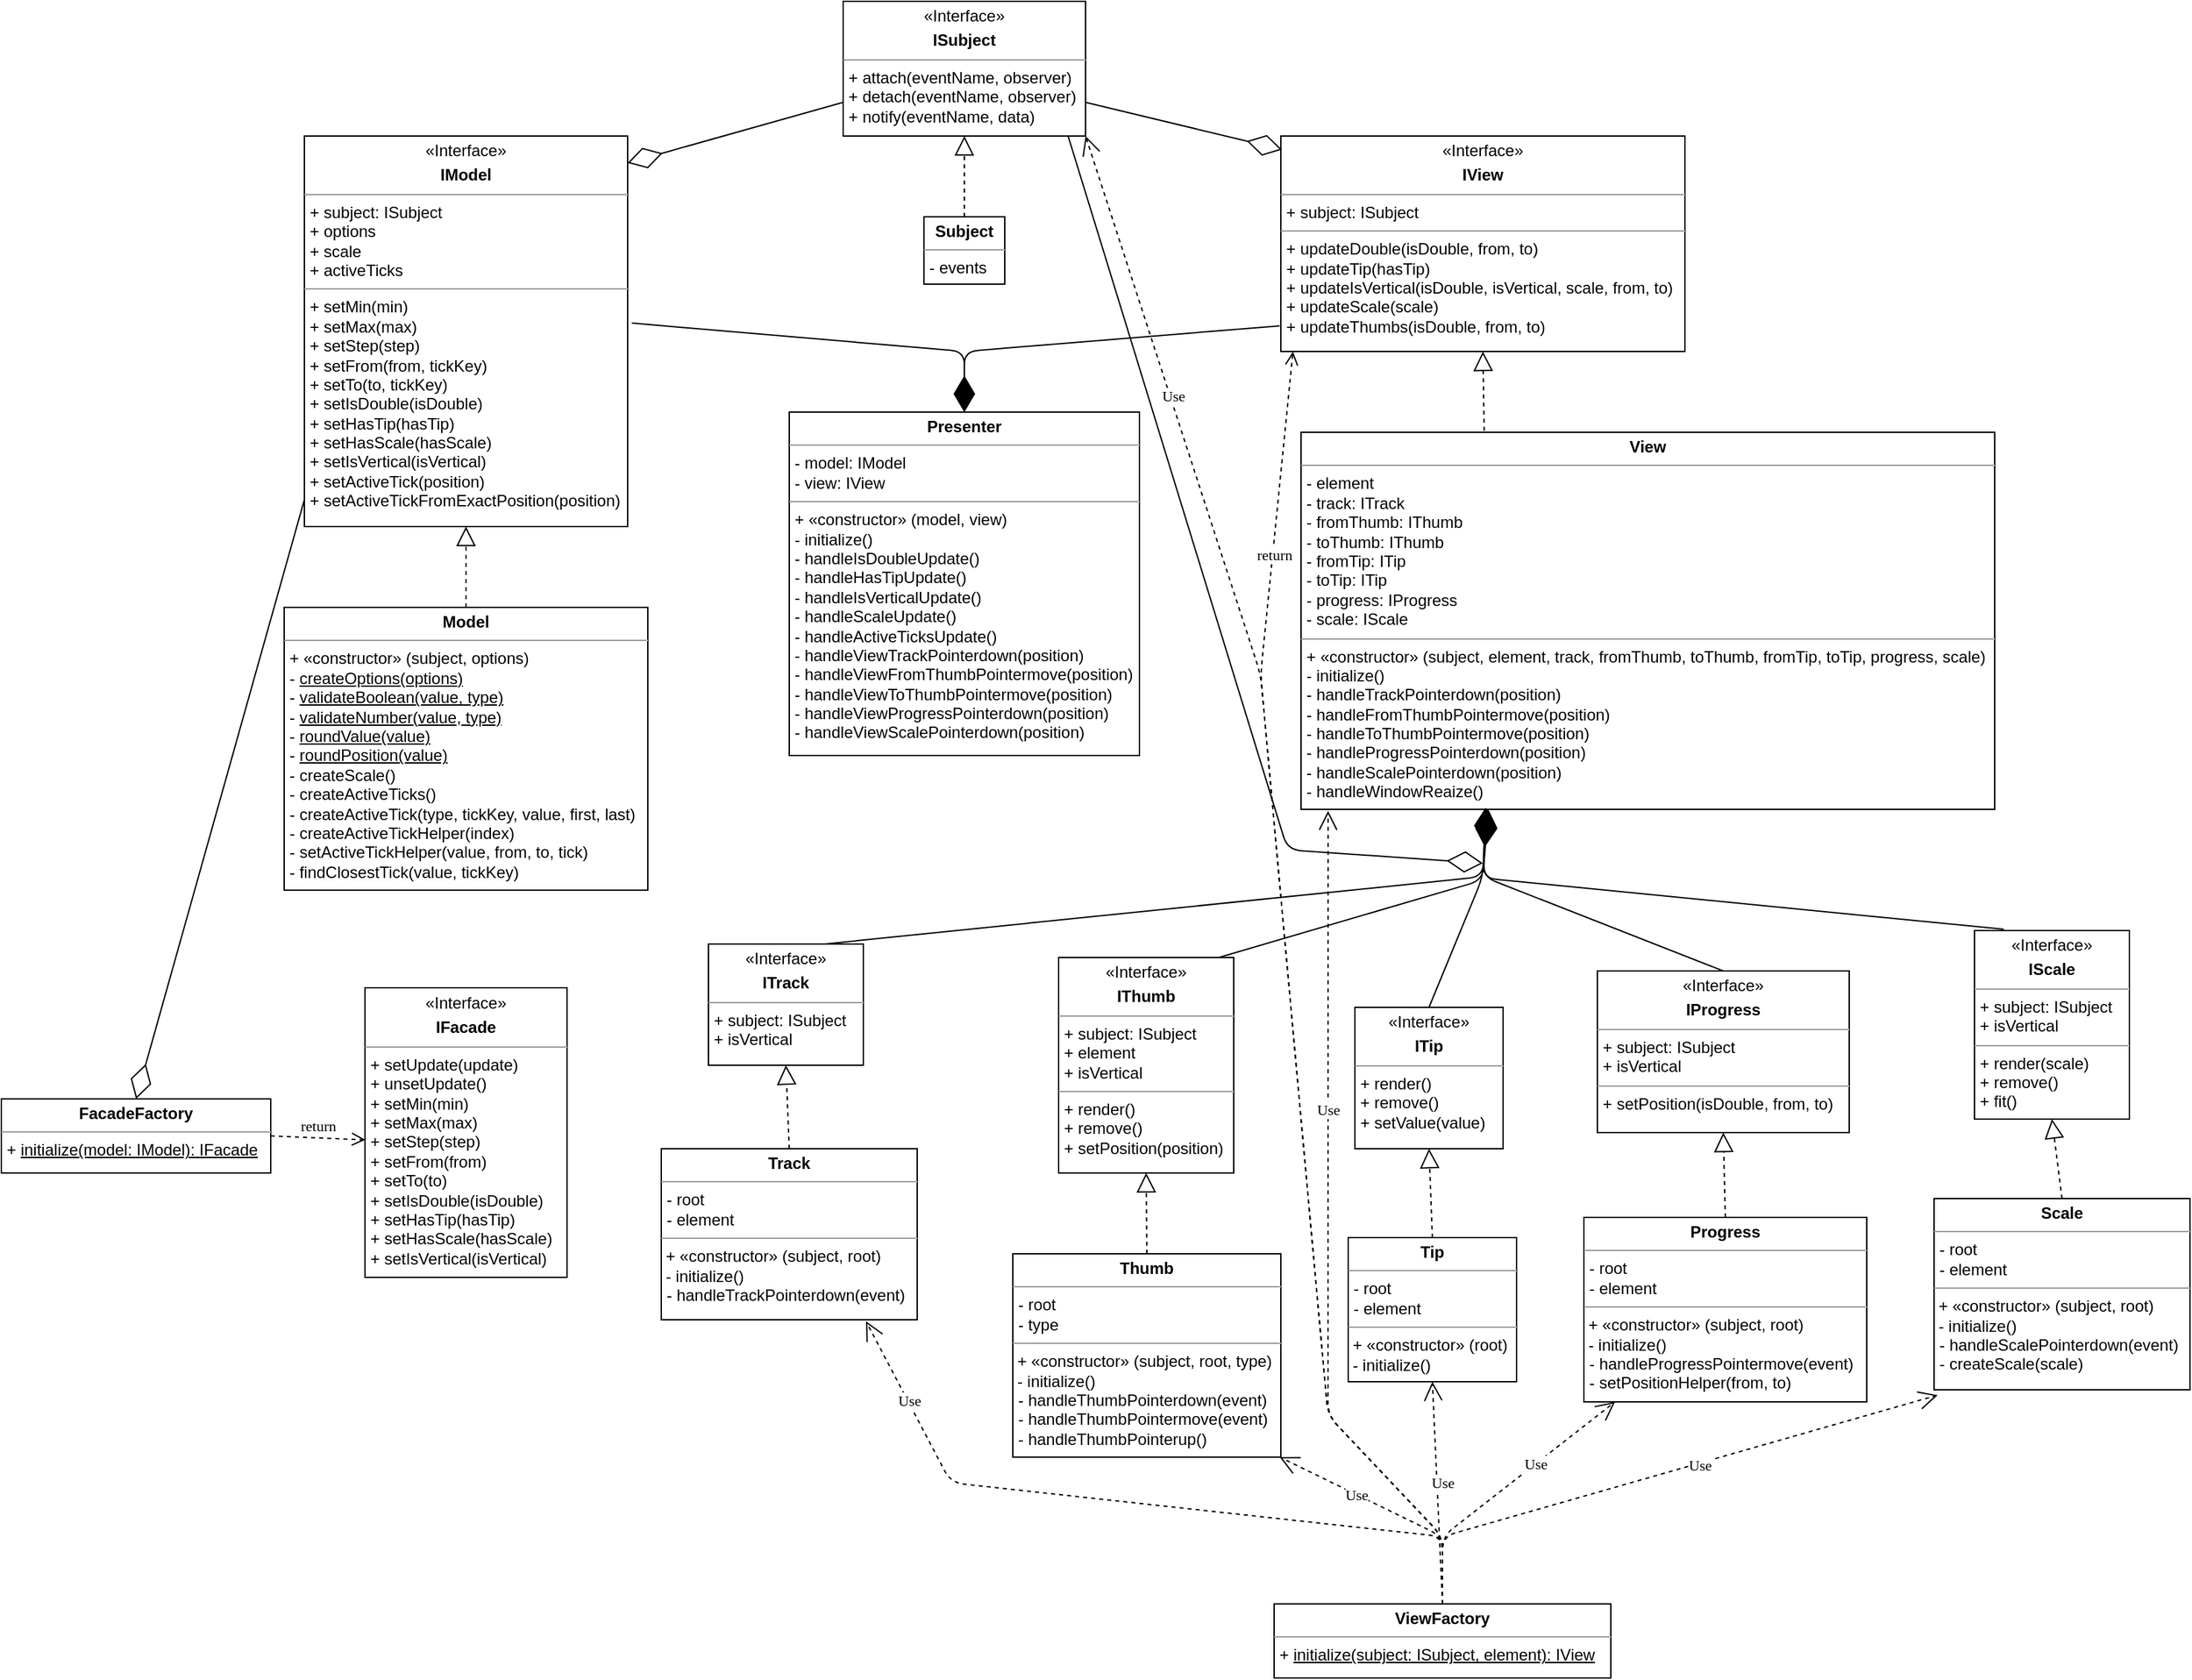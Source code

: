 <mxfile version="12.1.3" pages="1"><diagram id="pUVqJQNZuBjPlyFlRShE" name="Page-1"><mxGraphModel dx="1008" dy="639" grid="0" gridSize="10" guides="1" tooltips="1" connect="1" arrows="1" fold="1" page="0" pageScale="1" pageWidth="827" pageHeight="1169" background="none" math="0" shadow="0"><root><mxCell id="0"/><mxCell id="1" parent="0"/><mxCell id="shO80YYKsuHO8ilUzKco-3" value="&lt;p style=&quot;margin: 0px ; margin-top: 4px ; text-align: center&quot;&gt;«Interface»&lt;/p&gt;&lt;p style=&quot;margin: 0px ; margin-top: 4px ; text-align: center&quot;&gt;&lt;b&gt;ISubject&lt;/b&gt;&lt;/p&gt;&lt;hr size=&quot;1&quot;&gt;&lt;p style=&quot;margin: 0px ; margin-left: 4px&quot;&gt;&lt;/p&gt;&lt;p style=&quot;margin: 0px ; margin-left: 4px&quot;&gt;+ attach(eventName, observer)&lt;br&gt;+ detach(eventName, observer)&lt;/p&gt;&lt;p style=&quot;margin: 0px ; margin-left: 4px&quot;&gt;+ notify(eventName, data)&lt;/p&gt;" style="verticalAlign=top;align=left;overflow=fill;fontSize=12;fontFamily=Helvetica;html=1;" vertex="1" parent="1"><mxGeometry x="1120" y="40" width="180" height="100" as="geometry"/></mxCell><mxCell id="shO80YYKsuHO8ilUzKco-12" value="&lt;p style=&quot;margin: 0px ; margin-top: 4px ; text-align: center&quot;&gt;&lt;b&gt;Subject&lt;/b&gt;&lt;/p&gt;&lt;hr size=&quot;1&quot;&gt;&lt;p style=&quot;margin: 0px ; margin-left: 4px&quot;&gt;&lt;/p&gt;&lt;p style=&quot;margin: 0px ; margin-left: 4px&quot;&gt;- events&lt;/p&gt;" style="verticalAlign=top;align=left;overflow=fill;fontSize=12;fontFamily=Helvetica;html=1;" vertex="1" parent="1"><mxGeometry x="1180" y="200" width="60" height="50" as="geometry"/></mxCell><mxCell id="shO80YYKsuHO8ilUzKco-15" value="&lt;p style=&quot;margin: 0px ; margin-top: 4px ; text-align: center&quot;&gt;«Interface»&lt;/p&gt;&lt;p style=&quot;margin: 0px ; margin-top: 4px ; text-align: center&quot;&gt;&lt;b&gt;IModel&lt;/b&gt;&lt;/p&gt;&lt;hr size=&quot;1&quot;&gt;&lt;p style=&quot;margin: 0px ; margin-left: 4px&quot;&gt;+ subject: ISubject&lt;br&gt;&lt;/p&gt;&lt;p style=&quot;margin: 0px ; margin-left: 4px&quot;&gt;+ options&lt;/p&gt;&lt;p style=&quot;margin: 0px ; margin-left: 4px&quot;&gt;+ scale&lt;/p&gt;&lt;p style=&quot;margin: 0px ; margin-left: 4px&quot;&gt;+ activeTicks&lt;/p&gt;&lt;hr size=&quot;1&quot;&gt;&lt;p style=&quot;margin: 0px 0px 0px 4px&quot;&gt;+ setMin(min)&lt;br&gt;+ setMax(max)&lt;br&gt;&lt;/p&gt;&lt;p style=&quot;margin: 0px 0px 0px 4px&quot;&gt;+ setStep(step)&lt;br&gt;&lt;/p&gt;&lt;p style=&quot;margin: 0px 0px 0px 4px&quot;&gt;+ setFrom(from, tickKey)&lt;br&gt;&lt;/p&gt;&lt;p style=&quot;margin: 0px 0px 0px 4px&quot;&gt;+ setTo(to, tickKey)&lt;br&gt;&lt;/p&gt;&lt;p style=&quot;margin: 0px 0px 0px 4px&quot;&gt;+ setIsDouble(isDouble)&lt;br&gt;&lt;/p&gt;&lt;p style=&quot;margin: 0px 0px 0px 4px&quot;&gt;+ setHasTip(hasTip)&lt;br&gt;&lt;/p&gt;&lt;p style=&quot;margin: 0px 0px 0px 4px&quot;&gt;+ setHasScale(hasScale)&lt;br&gt;&lt;/p&gt;&lt;p style=&quot;margin: 0px 0px 0px 4px&quot;&gt;+ setIsVertical(isVertical)&lt;br&gt;&lt;/p&gt;&lt;p style=&quot;margin: 0px 0px 0px 4px&quot;&gt;+ setActiveTick(position)&lt;/p&gt;&lt;p style=&quot;margin: 0px 0px 0px 4px&quot;&gt;+ setActiveTickFromExactPosition(position)&lt;/p&gt;" style="verticalAlign=top;align=left;overflow=fill;fontSize=12;fontFamily=Helvetica;html=1;" vertex="1" parent="1"><mxGeometry x="720" y="140" width="240" height="290" as="geometry"/></mxCell><mxCell id="shO80YYKsuHO8ilUzKco-16" value="&lt;p style=&quot;margin: 0px ; margin-top: 4px ; text-align: center&quot;&gt;&lt;b&gt;Model&lt;/b&gt;&lt;/p&gt;&lt;hr size=&quot;1&quot;&gt;&lt;p style=&quot;margin: 0px ; margin-left: 4px&quot;&gt;&lt;/p&gt;&lt;p style=&quot;margin: 0px ; margin-left: 4px&quot;&gt;+ «constructor» (subject, options)&lt;/p&gt;&lt;p style=&quot;margin: 0px ; margin-left: 4px&quot;&gt;- &lt;u&gt;createOptions(options)&lt;/u&gt;&lt;/p&gt;&lt;p style=&quot;margin: 0px ; margin-left: 4px&quot;&gt;- &lt;u&gt;validateBoolean(value, type)&lt;/u&gt;&lt;/p&gt;&lt;p style=&quot;margin: 0px ; margin-left: 4px&quot;&gt;- &lt;u&gt;validateNumber(value, type)&lt;/u&gt;&lt;/p&gt;&lt;p style=&quot;margin: 0px ; margin-left: 4px&quot;&gt;- &lt;u&gt;roundValue(value)&lt;/u&gt;&lt;/p&gt;&lt;p style=&quot;margin: 0px ; margin-left: 4px&quot;&gt;- &lt;u&gt;roundPosition(value)&lt;/u&gt;&lt;/p&gt;&lt;p style=&quot;margin: 0px ; margin-left: 4px&quot;&gt;- createScale()&lt;/p&gt;&lt;p style=&quot;margin: 0px ; margin-left: 4px&quot;&gt;- createActiveTicks()&lt;/p&gt;&lt;p style=&quot;margin: 0px ; margin-left: 4px&quot;&gt;- createActiveTick(type, tickKey, value, first, last)&lt;/p&gt;&lt;p style=&quot;margin: 0px ; margin-left: 4px&quot;&gt;- createActiveTickHelper(index)&lt;/p&gt;&lt;p style=&quot;margin: 0px ; margin-left: 4px&quot;&gt;- setActiveTickHelper(value, from, to, tick)&lt;/p&gt;&lt;p style=&quot;margin: 0px ; margin-left: 4px&quot;&gt;- findClosestTick(value, tickKey)&lt;/p&gt;" style="verticalAlign=top;align=left;overflow=fill;fontSize=12;fontFamily=Helvetica;html=1;" vertex="1" parent="1"><mxGeometry x="705" y="490" width="270" height="210" as="geometry"/></mxCell><mxCell id="shO80YYKsuHO8ilUzKco-17" value="&lt;p style=&quot;margin: 0px ; margin-top: 4px ; text-align: center&quot;&gt;«Interface»&lt;/p&gt;&lt;p style=&quot;margin: 0px ; margin-top: 4px ; text-align: center&quot;&gt;&lt;b&gt;IView&lt;/b&gt;&lt;/p&gt;&lt;hr size=&quot;1&quot;&gt;&lt;p style=&quot;margin: 0px ; margin-left: 4px&quot;&gt;+ subject: ISubject&lt;/p&gt;&lt;hr size=&quot;1&quot;&gt;&lt;p style=&quot;margin: 0px 0px 0px 4px&quot;&gt;+ updateDouble(isDouble, from, to)&lt;br&gt;+ updateTip(hasTip)&lt;br&gt;&lt;/p&gt;&lt;p style=&quot;margin: 0px 0px 0px 4px&quot;&gt;+ updateIsVertical(isDouble, isVertical, scale, from, to)&lt;br&gt;&lt;/p&gt;&lt;p style=&quot;margin: 0px 0px 0px 4px&quot;&gt;+ updateScale(scale)&lt;br&gt;&lt;/p&gt;&lt;p style=&quot;margin: 0px 0px 0px 4px&quot;&gt;+ updateThumbs(isDouble, from, to)&lt;/p&gt;" style="verticalAlign=top;align=left;overflow=fill;fontSize=12;fontFamily=Helvetica;html=1;" vertex="1" parent="1"><mxGeometry x="1445" y="140" width="300" height="160" as="geometry"/></mxCell><mxCell id="shO80YYKsuHO8ilUzKco-27" value="&lt;p style=&quot;margin: 0px ; margin-top: 4px ; text-align: center&quot;&gt;&lt;b&gt;View&lt;/b&gt;&lt;/p&gt;&lt;hr size=&quot;1&quot;&gt;&lt;p style=&quot;margin: 0px 0px 0px 4px&quot;&gt;- element&lt;/p&gt;&lt;p style=&quot;margin: 0px 0px 0px 4px&quot;&gt;- track: ITrack&lt;/p&gt;&lt;p style=&quot;margin: 0px 0px 0px 4px&quot;&gt;- fromThumb: IThumb&lt;/p&gt;&lt;p style=&quot;margin: 0px 0px 0px 4px&quot;&gt;- toThumb: IThumb&lt;/p&gt;&lt;p style=&quot;margin: 0px 0px 0px 4px&quot;&gt;- fromTip: ITip&lt;/p&gt;&lt;p style=&quot;margin: 0px 0px 0px 4px&quot;&gt;- toTip: ITip&lt;/p&gt;&lt;p style=&quot;margin: 0px 0px 0px 4px&quot;&gt;- progress: IProgress&lt;/p&gt;&lt;p style=&quot;margin: 0px 0px 0px 4px&quot;&gt;- scale: IScale&lt;/p&gt;&lt;hr size=&quot;1&quot;&gt;&lt;p style=&quot;margin: 0px ; margin-left: 4px&quot;&gt;+&amp;nbsp;«constructor» (subject, element, track, fromThumb, toThumb, fromTip, toTip, progress, scale)&lt;/p&gt;&lt;p style=&quot;margin: 0px ; margin-left: 4px&quot;&gt;- initialize()&lt;/p&gt;&lt;p style=&quot;margin: 0px ; margin-left: 4px&quot;&gt;- handleTrackPointerdown(position)&lt;/p&gt;&lt;p style=&quot;margin: 0px ; margin-left: 4px&quot;&gt;- handleFromThumbPointermove(position)&lt;br&gt;&lt;/p&gt;&lt;p style=&quot;margin: 0px ; margin-left: 4px&quot;&gt;- handleToThumbPointermove(position)&lt;br&gt;&lt;/p&gt;&lt;p style=&quot;margin: 0px ; margin-left: 4px&quot;&gt;- handleProgressPointerdown(position)&lt;br&gt;&lt;/p&gt;&lt;p style=&quot;margin: 0px ; margin-left: 4px&quot;&gt;- handleScalePointerdown(position)&lt;br&gt;&lt;/p&gt;&lt;p style=&quot;margin: 0px ; margin-left: 4px&quot;&gt;- handleWindowReaize()&lt;br&gt;&lt;/p&gt;" style="verticalAlign=top;align=left;overflow=fill;fontSize=12;fontFamily=Helvetica;html=1;" vertex="1" parent="1"><mxGeometry x="1460" y="360" width="515" height="280" as="geometry"/></mxCell><mxCell id="shO80YYKsuHO8ilUzKco-29" value="&lt;p style=&quot;margin: 0px ; margin-top: 4px ; text-align: center&quot;&gt;&lt;b&gt;Presenter&lt;/b&gt;&lt;/p&gt;&lt;hr size=&quot;1&quot;&gt;&lt;p style=&quot;margin: 0px 0px 0px 4px&quot;&gt;- model: IModel&lt;/p&gt;&lt;p style=&quot;margin: 0px 0px 0px 4px&quot;&gt;- view: IView&lt;/p&gt;&lt;hr size=&quot;1&quot;&gt;&lt;p style=&quot;margin: 0px ; margin-left: 4px&quot;&gt;+&amp;nbsp;«constructor» (model, view)&lt;/p&gt;&lt;p style=&quot;margin: 0px ; margin-left: 4px&quot;&gt;- initialize()&lt;/p&gt;&lt;p style=&quot;margin: 0px ; margin-left: 4px&quot;&gt;- handleIsDoubleUpdate()&lt;/p&gt;&lt;p style=&quot;margin: 0px ; margin-left: 4px&quot;&gt;- handleHasTipUpdate()&lt;/p&gt;&lt;p style=&quot;margin: 0px ; margin-left: 4px&quot;&gt;- handleIsVerticalUpdate()&lt;/p&gt;&lt;p style=&quot;margin: 0px ; margin-left: 4px&quot;&gt;- handleScaleUpdate()&lt;/p&gt;&lt;p style=&quot;margin: 0px ; margin-left: 4px&quot;&gt;- handleActiveTicksUpdate()&lt;/p&gt;&lt;p style=&quot;margin: 0px ; margin-left: 4px&quot;&gt;- handleViewTrackPointerdown(position)&lt;/p&gt;&lt;p style=&quot;margin: 0px ; margin-left: 4px&quot;&gt;- handleViewFromThumbPointermove(position)&lt;br&gt;&lt;/p&gt;&lt;p style=&quot;margin: 0px ; margin-left: 4px&quot;&gt;- handleViewToThumbPointermove(position)&lt;br&gt;&lt;/p&gt;&lt;p style=&quot;margin: 0px ; margin-left: 4px&quot;&gt;- handleViewProgressPointerdown(position)&lt;br&gt;&lt;/p&gt;&lt;p style=&quot;margin: 0px ; margin-left: 4px&quot;&gt;- handleViewScalePointerdown(position)&lt;/p&gt;" style="verticalAlign=top;align=left;overflow=fill;fontSize=12;fontFamily=Helvetica;html=1;" vertex="1" parent="1"><mxGeometry x="1080" y="345" width="260" height="255" as="geometry"/></mxCell><mxCell id="shO80YYKsuHO8ilUzKco-30" value="&lt;p style=&quot;margin: 0px ; margin-top: 4px ; text-align: center&quot;&gt;«Interface»&lt;/p&gt;&lt;p style=&quot;margin: 0px ; margin-top: 4px ; text-align: center&quot;&gt;&lt;b&gt;ITrack&lt;/b&gt;&lt;/p&gt;&lt;hr size=&quot;1&quot;&gt;&lt;p style=&quot;margin: 0px ; margin-left: 4px&quot;&gt;&lt;/p&gt;&lt;p style=&quot;margin: 0px ; margin-left: 4px&quot;&gt;+ subject: ISubject&lt;/p&gt;&lt;p style=&quot;margin: 0px ; margin-left: 4px&quot;&gt;+ isVertical&lt;/p&gt;" style="verticalAlign=top;align=left;overflow=fill;fontSize=12;fontFamily=Helvetica;html=1;" vertex="1" parent="1"><mxGeometry x="1020" y="740" width="115" height="90" as="geometry"/></mxCell><mxCell id="shO80YYKsuHO8ilUzKco-31" value="&lt;p style=&quot;margin: 0px ; margin-top: 4px ; text-align: center&quot;&gt;&lt;b&gt;Track&lt;/b&gt;&lt;/p&gt;&lt;hr size=&quot;1&quot;&gt;&lt;p style=&quot;margin: 0px 0px 0px 4px&quot;&gt;- root&lt;/p&gt;&lt;p style=&quot;margin: 0px 0px 0px 4px&quot;&gt;- element&lt;/p&gt;&lt;hr size=&quot;1&quot;&gt;&amp;nbsp;+&amp;nbsp;«constructor» (subject, root)&amp;nbsp;&lt;br&gt;&amp;nbsp;- initialize()&lt;br&gt;&lt;p style=&quot;margin: 0px ; margin-left: 4px&quot;&gt;- handleTrackPointerdown(event)&lt;/p&gt;" style="verticalAlign=top;align=left;overflow=fill;fontSize=12;fontFamily=Helvetica;html=1;" vertex="1" parent="1"><mxGeometry x="985" y="892" width="190" height="127" as="geometry"/></mxCell><mxCell id="shO80YYKsuHO8ilUzKco-33" value="&lt;p style=&quot;margin: 0px ; margin-top: 4px ; text-align: center&quot;&gt;«Interface»&lt;/p&gt;&lt;p style=&quot;margin: 0px ; margin-top: 4px ; text-align: center&quot;&gt;&lt;b&gt;IProgress&lt;/b&gt;&lt;/p&gt;&lt;hr size=&quot;1&quot;&gt;&lt;p style=&quot;margin: 0px ; margin-left: 4px&quot;&gt;+ subject: ISubject&lt;/p&gt;&lt;p style=&quot;margin: 0px ; margin-left: 4px&quot;&gt;+ isVertical&lt;/p&gt;&lt;hr size=&quot;1&quot;&gt;&lt;p style=&quot;margin: 0px 0px 0px 4px&quot;&gt;+ setPosition(isDouble, from, to)&lt;/p&gt;" style="verticalAlign=top;align=left;overflow=fill;fontSize=12;fontFamily=Helvetica;html=1;" vertex="1" parent="1"><mxGeometry x="1680" y="760" width="187" height="120" as="geometry"/></mxCell><mxCell id="shO80YYKsuHO8ilUzKco-34" value="&lt;p style=&quot;margin: 0px ; margin-top: 4px ; text-align: center&quot;&gt;&lt;b&gt;Progress&lt;/b&gt;&lt;/p&gt;&lt;hr size=&quot;1&quot;&gt;&lt;p style=&quot;margin: 0px 0px 0px 4px&quot;&gt;- root&lt;/p&gt;&lt;p style=&quot;margin: 0px 0px 0px 4px&quot;&gt;- element&lt;/p&gt;&lt;hr size=&quot;1&quot;&gt;&amp;nbsp;+ «constructor» (subject, root)&lt;br&gt;&amp;nbsp;- initialize()&lt;br&gt;&lt;p style=&quot;margin: 0px ; margin-left: 4px&quot;&gt;- handleProgressPointermove(event)&lt;/p&gt;&lt;p style=&quot;margin: 0px ; margin-left: 4px&quot;&gt;- setPositionHelper(from, to)&lt;/p&gt;" style="verticalAlign=top;align=left;overflow=fill;fontSize=12;fontFamily=Helvetica;html=1;" vertex="1" parent="1"><mxGeometry x="1670" y="943" width="210" height="137" as="geometry"/></mxCell><mxCell id="shO80YYKsuHO8ilUzKco-35" value="&lt;p style=&quot;margin: 0px ; margin-top: 4px ; text-align: center&quot;&gt;«Interface»&lt;/p&gt;&lt;p style=&quot;margin: 0px ; margin-top: 4px ; text-align: center&quot;&gt;&lt;b&gt;IThumb&lt;/b&gt;&lt;/p&gt;&lt;hr size=&quot;1&quot;&gt;&lt;p style=&quot;margin: 0px ; margin-left: 4px&quot;&gt;+ subject: ISubject&lt;/p&gt;&lt;p style=&quot;margin: 0px ; margin-left: 4px&quot;&gt;+ element&lt;/p&gt;&lt;p style=&quot;margin: 0px ; margin-left: 4px&quot;&gt;+ isVertical&lt;/p&gt;&lt;hr size=&quot;1&quot;&gt;&lt;p style=&quot;margin: 0px 0px 0px 4px&quot;&gt;+ render()&lt;/p&gt;&lt;p style=&quot;margin: 0px 0px 0px 4px&quot;&gt;+ remove()&lt;/p&gt;&lt;p style=&quot;margin: 0px 0px 0px 4px&quot;&gt;+ setPosition(position)&lt;/p&gt;" style="verticalAlign=top;align=left;overflow=fill;fontSize=12;fontFamily=Helvetica;html=1;" vertex="1" parent="1"><mxGeometry x="1280" y="750" width="130" height="160" as="geometry"/></mxCell><mxCell id="shO80YYKsuHO8ilUzKco-36" value="&lt;p style=&quot;margin: 0px ; margin-top: 4px ; text-align: center&quot;&gt;&lt;b&gt;Thumb&lt;/b&gt;&lt;/p&gt;&lt;hr size=&quot;1&quot;&gt;&lt;p style=&quot;margin: 0px 0px 0px 4px&quot;&gt;- root&lt;/p&gt;&lt;p style=&quot;margin: 0px 0px 0px 4px&quot;&gt;- type&lt;/p&gt;&lt;hr size=&quot;1&quot;&gt;&amp;nbsp;+ «constructor» (subject, root, type)&lt;br&gt;&amp;nbsp;- initialize()&lt;br&gt;&lt;p style=&quot;margin: 0px ; margin-left: 4px&quot;&gt;- handleThumbPointerdown(event)&lt;/p&gt;&lt;p style=&quot;margin: 0px ; margin-left: 4px&quot;&gt;- handleThumbPointermove(event)&lt;/p&gt;&lt;p style=&quot;margin: 0px ; margin-left: 4px&quot;&gt;- handleThumbPointerup()&lt;/p&gt;" style="verticalAlign=top;align=left;overflow=fill;fontSize=12;fontFamily=Helvetica;html=1;" vertex="1" parent="1"><mxGeometry x="1246" y="970" width="199" height="151" as="geometry"/></mxCell><mxCell id="shO80YYKsuHO8ilUzKco-37" value="&lt;p style=&quot;margin: 0px ; margin-top: 4px ; text-align: center&quot;&gt;«Interface»&lt;/p&gt;&lt;p style=&quot;margin: 0px ; margin-top: 4px ; text-align: center&quot;&gt;&lt;b&gt;IScale&lt;/b&gt;&lt;/p&gt;&lt;hr size=&quot;1&quot;&gt;&lt;p style=&quot;margin: 0px ; margin-left: 4px&quot;&gt;+ subject: ISubject&lt;/p&gt;&lt;p style=&quot;margin: 0px ; margin-left: 4px&quot;&gt;+ isVertical&lt;/p&gt;&lt;hr size=&quot;1&quot;&gt;&lt;p style=&quot;margin: 0px 0px 0px 4px&quot;&gt;+ render(scale)&lt;/p&gt;&lt;p style=&quot;margin: 0px 0px 0px 4px&quot;&gt;+ remove()&lt;/p&gt;&lt;p style=&quot;margin: 0px 0px 0px 4px&quot;&gt;+ fit()&lt;/p&gt;" style="verticalAlign=top;align=left;overflow=fill;fontSize=12;fontFamily=Helvetica;html=1;" vertex="1" parent="1"><mxGeometry x="1960" y="730" width="115" height="140" as="geometry"/></mxCell><mxCell id="shO80YYKsuHO8ilUzKco-38" value="&lt;p style=&quot;margin: 0px ; margin-top: 4px ; text-align: center&quot;&gt;&lt;b&gt;Scale&lt;/b&gt;&lt;/p&gt;&lt;hr size=&quot;1&quot;&gt;&lt;p style=&quot;margin: 0px 0px 0px 4px&quot;&gt;- root&lt;/p&gt;&lt;p style=&quot;margin: 0px 0px 0px 4px&quot;&gt;- element&lt;/p&gt;&lt;hr size=&quot;1&quot;&gt;&amp;nbsp;+ «constructor» (subject, root)&lt;br&gt;&amp;nbsp;- initialize()&lt;br&gt;&lt;p style=&quot;margin: 0px ; margin-left: 4px&quot;&gt;- handleScalePointerdown(event)&lt;/p&gt;&lt;p style=&quot;margin: 0px ; margin-left: 4px&quot;&gt;- createScale(scale)&lt;/p&gt;" style="verticalAlign=top;align=left;overflow=fill;fontSize=12;fontFamily=Helvetica;html=1;" vertex="1" parent="1"><mxGeometry x="1930" y="929" width="190" height="142" as="geometry"/></mxCell><mxCell id="shO80YYKsuHO8ilUzKco-39" value="&lt;p style=&quot;margin: 0px ; margin-top: 4px ; text-align: center&quot;&gt;«Interface»&lt;/p&gt;&lt;p style=&quot;margin: 0px ; margin-top: 4px ; text-align: center&quot;&gt;&lt;b&gt;ITip&lt;/b&gt;&lt;/p&gt;&lt;hr size=&quot;1&quot;&gt;&lt;p style=&quot;margin: 0px ; margin-left: 4px&quot;&gt;&lt;/p&gt;&lt;p style=&quot;margin: 0px 0px 0px 4px&quot;&gt;+ render()&lt;/p&gt;&lt;p style=&quot;margin: 0px 0px 0px 4px&quot;&gt;+ remove()&lt;/p&gt;&lt;p style=&quot;margin: 0px 0px 0px 4px&quot;&gt;+ setValue(value)&lt;/p&gt;" style="verticalAlign=top;align=left;overflow=fill;fontSize=12;fontFamily=Helvetica;html=1;" vertex="1" parent="1"><mxGeometry x="1500" y="787" width="110" height="105" as="geometry"/></mxCell><mxCell id="shO80YYKsuHO8ilUzKco-40" value="&lt;p style=&quot;margin: 0px ; margin-top: 4px ; text-align: center&quot;&gt;&lt;b&gt;Tip&lt;/b&gt;&lt;/p&gt;&lt;hr size=&quot;1&quot;&gt;&lt;p style=&quot;margin: 0px 0px 0px 4px&quot;&gt;- root&lt;/p&gt;&lt;p style=&quot;margin: 0px 0px 0px 4px&quot;&gt;- element&lt;/p&gt;&lt;hr size=&quot;1&quot;&gt;&amp;nbsp;+ «constructor» (root)&lt;br&gt;&amp;nbsp;- initialize()" style="verticalAlign=top;align=left;overflow=fill;fontSize=12;fontFamily=Helvetica;html=1;" vertex="1" parent="1"><mxGeometry x="1495" y="958" width="125" height="107" as="geometry"/></mxCell><mxCell id="shO80YYKsuHO8ilUzKco-43" value="" style="endArrow=block;dashed=1;endFill=0;endSize=12;html=1;fontFamily=Times New Roman;exitX=0.5;exitY=0;exitDx=0;exitDy=0;entryX=0.5;entryY=1;entryDx=0;entryDy=0;" edge="1" parent="1" source="shO80YYKsuHO8ilUzKco-12" target="shO80YYKsuHO8ilUzKco-3"><mxGeometry width="160" relative="1" as="geometry"><mxPoint x="1260" y="170" as="sourcePoint"/><mxPoint x="1240" y="170" as="targetPoint"/></mxGeometry></mxCell><mxCell id="shO80YYKsuHO8ilUzKco-52" value="" style="endArrow=diamondThin;endFill=0;endSize=24;html=1;fontFamily=Times New Roman;exitX=0;exitY=0.75;exitDx=0;exitDy=0;entryX=1;entryY=0.069;entryDx=0;entryDy=0;entryPerimeter=0;" edge="1" parent="1" source="shO80YYKsuHO8ilUzKco-3" target="shO80YYKsuHO8ilUzKco-15"><mxGeometry width="160" relative="1" as="geometry"><mxPoint x="1090" y="120" as="sourcePoint"/><mxPoint x="990" y="170" as="targetPoint"/></mxGeometry></mxCell><mxCell id="shO80YYKsuHO8ilUzKco-53" value="" style="endArrow=diamondThin;endFill=0;endSize=24;html=1;fontFamily=Times New Roman;entryX=0.003;entryY=0.063;entryDx=0;entryDy=0;entryPerimeter=0;exitX=1;exitY=0.75;exitDx=0;exitDy=0;" edge="1" parent="1" source="shO80YYKsuHO8ilUzKco-3" target="shO80YYKsuHO8ilUzKco-17"><mxGeometry width="160" relative="1" as="geometry"><mxPoint x="1320" y="120" as="sourcePoint"/><mxPoint x="1460" y="110" as="targetPoint"/></mxGeometry></mxCell><mxCell id="shO80YYKsuHO8ilUzKco-54" value="" style="endArrow=diamondThin;endFill=1;endSize=24;html=1;fontFamily=Times New Roman;exitX=-0.003;exitY=0.881;exitDx=0;exitDy=0;exitPerimeter=0;entryX=0.5;entryY=0;entryDx=0;entryDy=0;" edge="1" parent="1" source="shO80YYKsuHO8ilUzKco-17" target="shO80YYKsuHO8ilUzKco-29"><mxGeometry width="160" relative="1" as="geometry"><mxPoint x="1442" y="270" as="sourcePoint"/><mxPoint x="1210" y="310" as="targetPoint"/><Array as="points"><mxPoint x="1210" y="300"/></Array></mxGeometry></mxCell><mxCell id="shO80YYKsuHO8ilUzKco-55" value="" style="endArrow=diamondThin;endFill=1;endSize=24;html=1;fontFamily=Times New Roman;exitX=1.013;exitY=0.479;exitDx=0;exitDy=0;exitPerimeter=0;entryX=0.5;entryY=0;entryDx=0;entryDy=0;" edge="1" parent="1" source="shO80YYKsuHO8ilUzKco-15" target="shO80YYKsuHO8ilUzKco-29"><mxGeometry width="160" relative="1" as="geometry"><mxPoint x="1070" y="260" as="sourcePoint"/><mxPoint x="1210" y="310" as="targetPoint"/><Array as="points"><mxPoint x="1210" y="300"/></Array></mxGeometry></mxCell><mxCell id="shO80YYKsuHO8ilUzKco-67" value="" style="endArrow=block;dashed=1;endFill=0;endSize=12;html=1;fontFamily=Times New Roman;entryX=0.5;entryY=1;entryDx=0;entryDy=0;exitX=0.5;exitY=0;exitDx=0;exitDy=0;" edge="1" parent="1" source="shO80YYKsuHO8ilUzKco-16" target="shO80YYKsuHO8ilUzKco-15"><mxGeometry width="160" relative="1" as="geometry"><mxPoint x="870" y="480" as="sourcePoint"/><mxPoint x="870" y="450" as="targetPoint"/></mxGeometry></mxCell><mxCell id="shO80YYKsuHO8ilUzKco-70" value="" style="endArrow=block;dashed=1;endFill=0;endSize=12;html=1;fontFamily=Times New Roman;entryX=0.5;entryY=1;entryDx=0;entryDy=0;exitX=0.5;exitY=0;exitDx=0;exitDy=0;" edge="1" parent="1" source="shO80YYKsuHO8ilUzKco-31" target="shO80YYKsuHO8ilUzKco-30"><mxGeometry width="160" relative="1" as="geometry"><mxPoint x="1160" y="863" as="sourcePoint"/><mxPoint x="1160" y="863" as="targetPoint"/></mxGeometry></mxCell><mxCell id="shO80YYKsuHO8ilUzKco-71" value="" style="endArrow=block;dashed=1;endFill=0;endSize=12;html=1;fontFamily=Times New Roman;entryX=0.5;entryY=1;entryDx=0;entryDy=0;exitX=0.5;exitY=0;exitDx=0;exitDy=0;" edge="1" parent="1" source="shO80YYKsuHO8ilUzKco-38" target="shO80YYKsuHO8ilUzKco-37"><mxGeometry width="160" relative="1" as="geometry"><mxPoint x="2060" y="926" as="sourcePoint"/><mxPoint x="2060" y="916" as="targetPoint"/></mxGeometry></mxCell><mxCell id="shO80YYKsuHO8ilUzKco-72" value="" style="endArrow=block;dashed=1;endFill=0;endSize=12;html=1;fontFamily=Times New Roman;entryX=0.5;entryY=1;entryDx=0;entryDy=0;exitX=0.5;exitY=0;exitDx=0;exitDy=0;" edge="1" parent="1" source="shO80YYKsuHO8ilUzKco-34" target="shO80YYKsuHO8ilUzKco-33"><mxGeometry width="160" relative="1" as="geometry"><mxPoint x="1810" y="923" as="sourcePoint"/><mxPoint x="1810" y="903" as="targetPoint"/></mxGeometry></mxCell><mxCell id="shO80YYKsuHO8ilUzKco-73" value="" style="endArrow=block;dashed=1;endFill=0;endSize=12;html=1;fontFamily=Times New Roman;exitX=0.5;exitY=0;exitDx=0;exitDy=0;entryX=0.5;entryY=1;entryDx=0;entryDy=0;" edge="1" parent="1" source="shO80YYKsuHO8ilUzKco-40" target="shO80YYKsuHO8ilUzKco-39"><mxGeometry width="160" relative="1" as="geometry"><mxPoint x="1590" y="923" as="sourcePoint"/><mxPoint x="1580" y="910" as="targetPoint"/></mxGeometry></mxCell><mxCell id="shO80YYKsuHO8ilUzKco-74" value="" style="endArrow=block;dashed=1;endFill=0;endSize=12;html=1;fontFamily=Times New Roman;entryX=0.5;entryY=1;entryDx=0;entryDy=0;exitX=0.5;exitY=0;exitDx=0;exitDy=0;" edge="1" parent="1" source="shO80YYKsuHO8ilUzKco-36" target="shO80YYKsuHO8ilUzKco-35"><mxGeometry width="160" relative="1" as="geometry"><mxPoint x="1390" y="943" as="sourcePoint"/><mxPoint x="1400" y="923" as="targetPoint"/></mxGeometry></mxCell><mxCell id="shO80YYKsuHO8ilUzKco-79" value="" style="endArrow=diamondThin;endFill=1;endSize=24;html=1;fontFamily=Times New Roman;entryX=0.268;entryY=1;entryDx=0;entryDy=0;entryPerimeter=0;exitX=0.75;exitY=0;exitDx=0;exitDy=0;" edge="1" parent="1" source="shO80YYKsuHO8ilUzKco-30" target="shO80YYKsuHO8ilUzKco-27"><mxGeometry width="160" relative="1" as="geometry"><mxPoint x="1120" y="730" as="sourcePoint"/><mxPoint x="1570" y="640" as="targetPoint"/><Array as="points"><mxPoint x="1595" y="690"/></Array></mxGeometry></mxCell><mxCell id="shO80YYKsuHO8ilUzKco-82" value="" style="endArrow=diamondThin;endFill=1;endSize=24;html=1;fontFamily=Times New Roman;exitX=0.915;exitY=0;exitDx=0;exitDy=0;exitPerimeter=0;entryX=0.268;entryY=1.004;entryDx=0;entryDy=0;entryPerimeter=0;" edge="1" parent="1" source="shO80YYKsuHO8ilUzKco-35" target="shO80YYKsuHO8ilUzKco-27"><mxGeometry width="160" relative="1" as="geometry"><mxPoint x="1423" y="730" as="sourcePoint"/><mxPoint x="1560" y="650" as="targetPoint"/><Array as="points"><mxPoint x="1595" y="692.5"/></Array></mxGeometry></mxCell><mxCell id="shO80YYKsuHO8ilUzKco-83" value="" style="endArrow=diamondThin;endFill=1;endSize=24;html=1;fontFamily=Times New Roman;exitX=0.5;exitY=0;exitDx=0;exitDy=0;entryX=0.266;entryY=0.996;entryDx=0;entryDy=0;entryPerimeter=0;" edge="1" parent="1" source="shO80YYKsuHO8ilUzKco-39" target="shO80YYKsuHO8ilUzKco-27"><mxGeometry width="160" relative="1" as="geometry"><mxPoint x="1432.99" y="747.58" as="sourcePoint"/><mxPoint x="1620" y="660" as="targetPoint"/><Array as="points"><mxPoint x="1595" y="690"/></Array></mxGeometry></mxCell><mxCell id="shO80YYKsuHO8ilUzKco-84" value="" style="endArrow=diamondThin;endFill=1;endSize=24;html=1;fontFamily=Times New Roman;exitX=0.5;exitY=0;exitDx=0;exitDy=0;entryX=0.27;entryY=1;entryDx=0;entryDy=0;entryPerimeter=0;" edge="1" parent="1" source="shO80YYKsuHO8ilUzKco-33" target="shO80YYKsuHO8ilUzKco-27"><mxGeometry width="160" relative="1" as="geometry"><mxPoint x="1432.99" y="747.58" as="sourcePoint"/><mxPoint x="1530" y="660" as="targetPoint"/><Array as="points"><mxPoint x="1595" y="690"/></Array></mxGeometry></mxCell><mxCell id="shO80YYKsuHO8ilUzKco-85" value="" style="endArrow=diamondThin;endFill=1;endSize=24;html=1;fontFamily=Times New Roman;exitX=0.189;exitY=-0.007;exitDx=0;exitDy=0;exitPerimeter=0;entryX=0.266;entryY=0.996;entryDx=0;entryDy=0;entryPerimeter=0;" edge="1" parent="1" source="shO80YYKsuHO8ilUzKco-37" target="shO80YYKsuHO8ilUzKco-27"><mxGeometry width="160" relative="1" as="geometry"><mxPoint x="1960" y="710" as="sourcePoint"/><mxPoint x="1630" y="660" as="targetPoint"/><Array as="points"><mxPoint x="1595" y="691"/></Array></mxGeometry></mxCell><mxCell id="shO80YYKsuHO8ilUzKco-114" value="&lt;p style=&quot;margin: 0px ; margin-top: 4px ; text-align: center&quot;&gt;&lt;b&gt;ViewFactory&lt;/b&gt;&lt;/p&gt;&lt;hr size=&quot;1&quot;&gt;&lt;p style=&quot;margin: 0px ; margin-left: 4px&quot;&gt;+&amp;nbsp;&lt;u&gt;initialize(subject: ISubject, element): IView&lt;/u&gt;&lt;/p&gt;" style="verticalAlign=top;align=left;overflow=fill;fontSize=12;fontFamily=Helvetica;html=1;" vertex="1" parent="1"><mxGeometry x="1440" y="1230" width="250" height="55" as="geometry"/></mxCell><mxCell id="shO80YYKsuHO8ilUzKco-115" value="Use" style="endArrow=open;endSize=12;dashed=1;html=1;strokeColor=#000000;fontFamily=Times New Roman;entryX=0.8;entryY=1.009;entryDx=0;entryDy=0;entryPerimeter=0;exitX=0.5;exitY=0;exitDx=0;exitDy=0;" edge="1" parent="1" source="shO80YYKsuHO8ilUzKco-114" target="shO80YYKsuHO8ilUzKco-31"><mxGeometry x="0.758" y="-1" width="160" relative="1" as="geometry"><mxPoint x="1590" y="1210" as="sourcePoint"/><mxPoint x="1100" y="1110" as="targetPoint"/><Array as="points"><mxPoint x="1565" y="1180"/><mxPoint x="1200" y="1140"/></Array><mxPoint as="offset"/></mxGeometry></mxCell><mxCell id="shO80YYKsuHO8ilUzKco-116" value="Use" style="endArrow=open;endSize=12;dashed=1;html=1;strokeColor=#000000;fontFamily=Times New Roman;exitX=0.5;exitY=0;exitDx=0;exitDy=0;entryX=0.996;entryY=1;entryDx=0;entryDy=0;entryPerimeter=0;" edge="1" parent="1" source="shO80YYKsuHO8ilUzKco-114" target="shO80YYKsuHO8ilUzKco-36"><mxGeometry x="0.313" width="160" relative="1" as="geometry"><mxPoint x="1610" y="1210" as="sourcePoint"/><mxPoint x="1490" y="1120" as="targetPoint"/><Array as="points"><mxPoint x="1565" y="1180"/></Array><mxPoint as="offset"/></mxGeometry></mxCell><mxCell id="shO80YYKsuHO8ilUzKco-117" value="Use" style="endArrow=open;endSize=12;dashed=1;html=1;strokeColor=#000000;fontFamily=Times New Roman;exitX=0.5;exitY=0;exitDx=0;exitDy=0;entryX=0.5;entryY=1;entryDx=0;entryDy=0;" edge="1" parent="1" source="shO80YYKsuHO8ilUzKco-114" target="shO80YYKsuHO8ilUzKco-40"><mxGeometry x="0.089" y="-4" width="160" relative="1" as="geometry"><mxPoint x="1600" y="1210" as="sourcePoint"/><mxPoint x="1580" y="1090" as="targetPoint"/><mxPoint as="offset"/></mxGeometry></mxCell><mxCell id="shO80YYKsuHO8ilUzKco-118" value="Use" style="endArrow=open;endSize=12;dashed=1;html=1;strokeColor=#000000;fontFamily=Times New Roman;exitX=0.5;exitY=0;exitDx=0;exitDy=0;entryX=0.11;entryY=1;entryDx=0;entryDy=0;entryPerimeter=0;" edge="1" parent="1" source="shO80YYKsuHO8ilUzKco-114" target="shO80YYKsuHO8ilUzKco-34"><mxGeometry x="0.295" width="160" relative="1" as="geometry"><mxPoint x="1590" y="1220" as="sourcePoint"/><mxPoint x="1640" y="1150" as="targetPoint"/><Array as="points"><mxPoint x="1565" y="1180"/></Array><mxPoint as="offset"/></mxGeometry></mxCell><mxCell id="shO80YYKsuHO8ilUzKco-119" value="Use" style="endArrow=open;endSize=12;dashed=1;html=1;strokeColor=#000000;fontFamily=Times New Roman;exitX=0.5;exitY=0;exitDx=0;exitDy=0;entryX=0.014;entryY=1.028;entryDx=0;entryDy=0;entryPerimeter=0;" edge="1" parent="1" source="shO80YYKsuHO8ilUzKco-114" target="shO80YYKsuHO8ilUzKco-38"><mxGeometry x="0.148" y="-2" width="160" relative="1" as="geometry"><mxPoint x="1600" y="1210" as="sourcePoint"/><mxPoint x="1926" y="1090" as="targetPoint"/><Array as="points"><mxPoint x="1565" y="1180"/></Array><mxPoint y="-1" as="offset"/></mxGeometry></mxCell><mxCell id="shO80YYKsuHO8ilUzKco-121" value="Use" style="endArrow=open;endSize=12;dashed=1;html=1;strokeColor=#000000;fontFamily=Times New Roman;exitX=0.5;exitY=0;exitDx=0;exitDy=0;entryX=1;entryY=1;entryDx=0;entryDy=0;entryPerimeter=0;" edge="1" parent="1" source="shO80YYKsuHO8ilUzKco-114" target="shO80YYKsuHO8ilUzKco-3"><mxGeometry x="0.646" y="-2" width="160" relative="1" as="geometry"><mxPoint x="1600" y="1210" as="sourcePoint"/><mxPoint x="1370" y="190" as="targetPoint"/><Array as="points"><mxPoint x="1565" y="1180"/><mxPoint x="1480" y="1090"/><mxPoint x="1430" y="540"/></Array><mxPoint as="offset"/></mxGeometry></mxCell><mxCell id="shO80YYKsuHO8ilUzKco-122" value="" style="endArrow=block;dashed=1;endFill=0;endSize=12;html=1;fontFamily=Times New Roman;entryX=0.5;entryY=1;entryDx=0;entryDy=0;exitX=0.264;exitY=-0.004;exitDx=0;exitDy=0;exitPerimeter=0;" edge="1" parent="1" source="shO80YYKsuHO8ilUzKco-27" target="shO80YYKsuHO8ilUzKco-17"><mxGeometry width="160" relative="1" as="geometry"><mxPoint x="1570" y="330" as="sourcePoint"/><mxPoint x="1580" y="320" as="targetPoint"/><Array as="points"/></mxGeometry></mxCell><mxCell id="shO80YYKsuHO8ilUzKco-127" value="&lt;p style=&quot;margin: 0px ; margin-top: 4px ; text-align: center&quot;&gt;«Interface»&lt;/p&gt;&lt;p style=&quot;margin: 0px ; margin-top: 4px ; text-align: center&quot;&gt;&lt;b&gt;IFacade&lt;/b&gt;&lt;/p&gt;&lt;hr size=&quot;1&quot;&gt;&lt;p style=&quot;margin: 0px ; margin-left: 4px&quot;&gt;&lt;/p&gt;&lt;p style=&quot;margin: 0px 0px 0px 4px&quot;&gt;+ setUpdate(update)&lt;br&gt;+ unsetUpdate()&lt;br&gt;&lt;/p&gt;&lt;p style=&quot;margin: 0px 0px 0px 4px&quot;&gt;+ setMin(min)&lt;/p&gt;&lt;p style=&quot;margin: 0px 0px 0px 4px&quot;&gt;+ setMax(max)&lt;/p&gt;&lt;p style=&quot;margin: 0px 0px 0px 4px&quot;&gt;+ setStep(step)&lt;br&gt;&lt;/p&gt;&lt;p style=&quot;margin: 0px 0px 0px 4px&quot;&gt;+ setFrom(from)&lt;br&gt;&lt;/p&gt;&lt;p style=&quot;margin: 0px 0px 0px 4px&quot;&gt;+ setTo(to)&lt;br&gt;&lt;/p&gt;&lt;p style=&quot;margin: 0px 0px 0px 4px&quot;&gt;+ setIsDouble(isDouble)&lt;br&gt;&lt;/p&gt;&lt;p style=&quot;margin: 0px 0px 0px 4px&quot;&gt;+ setHasTip(hasTip)&lt;br&gt;&lt;/p&gt;&lt;p style=&quot;margin: 0px 0px 0px 4px&quot;&gt;+ setHasScale(hasScale)&lt;br&gt;&lt;/p&gt;&lt;p style=&quot;margin: 0px 0px 0px 4px&quot;&gt;+ setIsVertical(isVertical)&lt;/p&gt;" style="verticalAlign=top;align=left;overflow=fill;fontSize=12;fontFamily=Helvetica;html=1;" vertex="1" parent="1"><mxGeometry x="765" y="772.5" width="150" height="215" as="geometry"/></mxCell><mxCell id="shO80YYKsuHO8ilUzKco-129" value="&lt;p style=&quot;margin: 0px ; margin-top: 4px ; text-align: center&quot;&gt;&lt;b&gt;FacadeFactory&lt;/b&gt;&lt;/p&gt;&lt;hr size=&quot;1&quot;&gt;&lt;p style=&quot;margin: 0px ; margin-left: 4px&quot;&gt;+&amp;nbsp;&lt;u&gt;initialize(model: IModel): IFacade&lt;/u&gt;&lt;/p&gt;" style="verticalAlign=top;align=left;overflow=fill;fontSize=12;fontFamily=Helvetica;html=1;" vertex="1" parent="1"><mxGeometry x="495" y="855" width="200" height="55" as="geometry"/></mxCell><mxCell id="shO80YYKsuHO8ilUzKco-130" value="return" style="html=1;verticalAlign=bottom;endArrow=open;dashed=1;endSize=8;strokeColor=#000000;fontFamily=Times New Roman;exitX=1;exitY=0.5;exitDx=0;exitDy=0;entryX=0.002;entryY=0.525;entryDx=0;entryDy=0;entryPerimeter=0;" edge="1" parent="1" source="shO80YYKsuHO8ilUzKco-129" target="shO80YYKsuHO8ilUzKco-127"><mxGeometry relative="1" as="geometry"><mxPoint x="710" y="910" as="sourcePoint"/><mxPoint x="750" y="910" as="targetPoint"/></mxGeometry></mxCell><mxCell id="shO80YYKsuHO8ilUzKco-132" value="" style="endArrow=diamondThin;endFill=0;endSize=24;html=1;strokeColor=#000000;fontFamily=Times New Roman;exitX=0;exitY=0.931;exitDx=0;exitDy=0;exitPerimeter=0;entryX=0.5;entryY=0;entryDx=0;entryDy=0;" edge="1" parent="1" source="shO80YYKsuHO8ilUzKco-15" target="shO80YYKsuHO8ilUzKco-129"><mxGeometry width="160" relative="1" as="geometry"><mxPoint x="594.5" y="413" as="sourcePoint"/><mxPoint x="570" y="830" as="targetPoint"/></mxGeometry></mxCell><mxCell id="shO80YYKsuHO8ilUzKco-134" value="" style="endArrow=diamondThin;endFill=0;endSize=24;html=1;strokeColor=#000000;fontFamily=Times New Roman;exitX=0.928;exitY=1;exitDx=0;exitDy=0;exitPerimeter=0;" edge="1" parent="1" source="shO80YYKsuHO8ilUzKco-3"><mxGeometry width="160" relative="1" as="geometry"><mxPoint x="1290" y="180" as="sourcePoint"/><mxPoint x="1595" y="680" as="targetPoint"/><Array as="points"><mxPoint x="1450" y="670"/></Array></mxGeometry></mxCell><mxCell id="shO80YYKsuHO8ilUzKco-137" value="Use" style="endArrow=open;endSize=12;dashed=1;html=1;strokeColor=#000000;fontFamily=Times New Roman;entryX=0.039;entryY=1.004;entryDx=0;entryDy=0;entryPerimeter=0;exitX=0.5;exitY=0;exitDx=0;exitDy=0;" edge="1" parent="1" source="shO80YYKsuHO8ilUzKco-114" target="shO80YYKsuHO8ilUzKco-27"><mxGeometry x="0.287" width="160" relative="1" as="geometry"><mxPoint x="1600" y="1210" as="sourcePoint"/><mxPoint x="1480" y="920" as="targetPoint"/><Array as="points"><mxPoint x="1565" y="1180"/><mxPoint x="1480" y="1090"/></Array><mxPoint as="offset"/></mxGeometry></mxCell><mxCell id="shO80YYKsuHO8ilUzKco-139" value="return" style="html=1;verticalAlign=bottom;endArrow=open;dashed=1;endSize=8;strokeColor=#000000;fontFamily=Times New Roman;entryX=0.03;entryY=1;entryDx=0;entryDy=0;entryPerimeter=0;exitX=0.5;exitY=0;exitDx=0;exitDy=0;" edge="1" parent="1" source="shO80YYKsuHO8ilUzKco-114" target="shO80YYKsuHO8ilUzKco-17"><mxGeometry x="0.668" y="-2" relative="1" as="geometry"><mxPoint x="1600" y="1210" as="sourcePoint"/><mxPoint x="1440" y="490" as="targetPoint"/><Array as="points"><mxPoint x="1565" y="1180"/><mxPoint x="1480" y="1090"/><mxPoint x="1430" y="540"/></Array><mxPoint as="offset"/></mxGeometry></mxCell></root></mxGraphModel></diagram></mxfile>